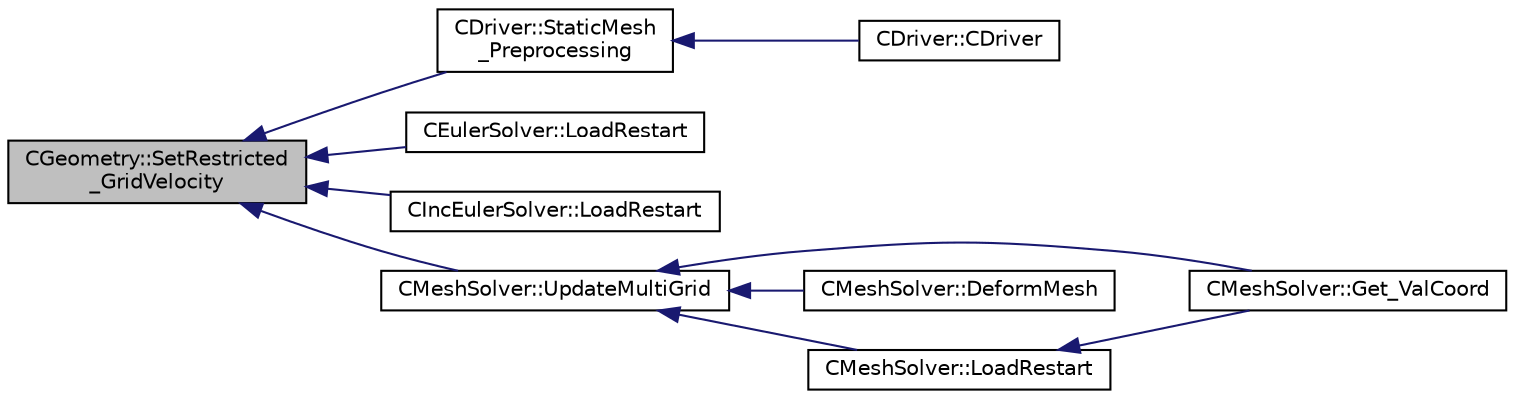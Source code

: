 digraph "CGeometry::SetRestricted_GridVelocity"
{
  edge [fontname="Helvetica",fontsize="10",labelfontname="Helvetica",labelfontsize="10"];
  node [fontname="Helvetica",fontsize="10",shape=record];
  rankdir="LR";
  Node2868 [label="CGeometry::SetRestricted\l_GridVelocity",height=0.2,width=0.4,color="black", fillcolor="grey75", style="filled", fontcolor="black"];
  Node2868 -> Node2869 [dir="back",color="midnightblue",fontsize="10",style="solid",fontname="Helvetica"];
  Node2869 [label="CDriver::StaticMesh\l_Preprocessing",height=0.2,width=0.4,color="black", fillcolor="white", style="filled",URL="$class_c_driver.html#ac4ac2e6f55c3956cfa44e07e03509112",tooltip="Initiate value for static mesh movement such as the gridVel for the ROTATING frame. "];
  Node2869 -> Node2870 [dir="back",color="midnightblue",fontsize="10",style="solid",fontname="Helvetica"];
  Node2870 [label="CDriver::CDriver",height=0.2,width=0.4,color="black", fillcolor="white", style="filled",URL="$class_c_driver.html#a3fca4a013a6efa9bbb38fe78a86b5f3d",tooltip="Constructor of the class. "];
  Node2868 -> Node2871 [dir="back",color="midnightblue",fontsize="10",style="solid",fontname="Helvetica"];
  Node2871 [label="CEulerSolver::LoadRestart",height=0.2,width=0.4,color="black", fillcolor="white", style="filled",URL="$class_c_euler_solver.html#a463d0854ec9cfb4a277794df9329ebae",tooltip="Load a solution from a restart file. "];
  Node2868 -> Node2872 [dir="back",color="midnightblue",fontsize="10",style="solid",fontname="Helvetica"];
  Node2872 [label="CIncEulerSolver::LoadRestart",height=0.2,width=0.4,color="black", fillcolor="white", style="filled",URL="$class_c_inc_euler_solver.html#aa4c572590c60bbc0f3db269eb55ea12f",tooltip="Load a solution from a restart file. "];
  Node2868 -> Node2873 [dir="back",color="midnightblue",fontsize="10",style="solid",fontname="Helvetica"];
  Node2873 [label="CMeshSolver::UpdateMultiGrid",height=0.2,width=0.4,color="black", fillcolor="white", style="filled",URL="$class_c_mesh_solver.html#aa28d79f589d8dcdde83879f10adeed35",tooltip="Update the coarse multigrid levels after the grid movement. "];
  Node2873 -> Node2874 [dir="back",color="midnightblue",fontsize="10",style="solid",fontname="Helvetica"];
  Node2874 [label="CMeshSolver::Get_ValCoord",height=0.2,width=0.4,color="black", fillcolor="white", style="filled",URL="$class_c_mesh_solver.html#a91bd5c2365d1a619c804311e0d5550cb",tooltip="Get the value of the reference coordinate to set on the element structure. "];
  Node2873 -> Node2875 [dir="back",color="midnightblue",fontsize="10",style="solid",fontname="Helvetica"];
  Node2875 [label="CMeshSolver::DeformMesh",height=0.2,width=0.4,color="black", fillcolor="white", style="filled",URL="$class_c_mesh_solver.html#a9f95488da182ba844e5ea3cd0d613399",tooltip="Grid deformation using the linear elasticity equations. "];
  Node2873 -> Node2876 [dir="back",color="midnightblue",fontsize="10",style="solid",fontname="Helvetica"];
  Node2876 [label="CMeshSolver::LoadRestart",height=0.2,width=0.4,color="black", fillcolor="white", style="filled",URL="$class_c_mesh_solver.html#a158c64de91317d7570e7192493fe0a19",tooltip="Load a solution from a restart file. "];
  Node2876 -> Node2874 [dir="back",color="midnightblue",fontsize="10",style="solid",fontname="Helvetica"];
}
